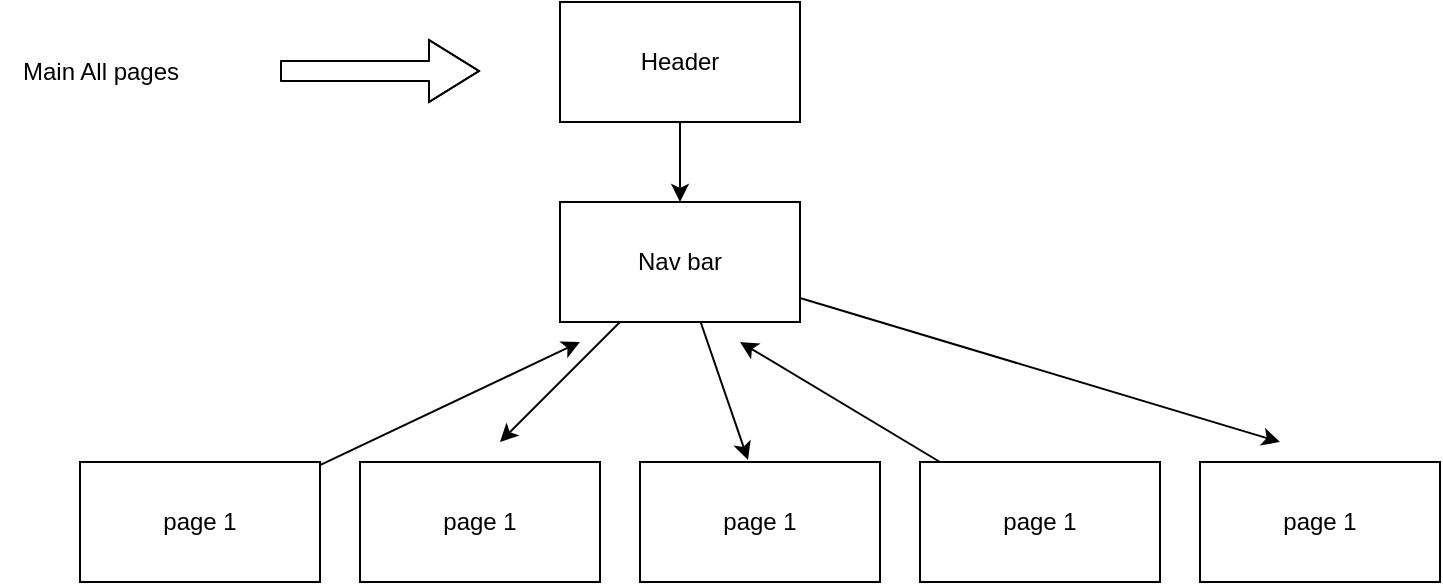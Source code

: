 <mxfile>
    <diagram id="iFwB6xFC04c4elLQx7AU" name="Page-1">
        <mxGraphModel dx="1386" dy="792" grid="1" gridSize="10" guides="1" tooltips="1" connect="1" arrows="1" fold="1" page="1" pageScale="1" pageWidth="850" pageHeight="1100" math="0" shadow="0">
            <root>
                <mxCell id="0"/>
                <mxCell id="1" parent="0"/>
                <mxCell id="2" value="Main All pages&lt;br&gt;" style="text;html=1;align=center;verticalAlign=middle;resizable=0;points=[];autosize=1;strokeColor=none;fillColor=none;" vertex="1" parent="1">
                    <mxGeometry x="10" y="280" width="100" height="30" as="geometry"/>
                </mxCell>
                <mxCell id="7" value="" style="edgeStyle=none;html=1;" edge="1" parent="1" source="3" target="6">
                    <mxGeometry relative="1" as="geometry"/>
                </mxCell>
                <mxCell id="3" value="Header&lt;br&gt;" style="whiteSpace=wrap;html=1;" vertex="1" parent="1">
                    <mxGeometry x="290" y="260" width="120" height="60" as="geometry"/>
                </mxCell>
                <mxCell id="5" value="" style="edgeStyle=none;orthogonalLoop=1;jettySize=auto;html=1;shape=flexArrow;rounded=1;startSize=8;endSize=8;" edge="1" parent="1">
                    <mxGeometry width="100" relative="1" as="geometry">
                        <mxPoint x="150" y="294.5" as="sourcePoint"/>
                        <mxPoint x="250" y="294.5" as="targetPoint"/>
                        <Array as="points">
                            <mxPoint x="200" y="294.5"/>
                        </Array>
                    </mxGeometry>
                </mxCell>
                <mxCell id="14" style="edgeStyle=none;html=1;" edge="1" parent="1" source="6">
                    <mxGeometry relative="1" as="geometry">
                        <mxPoint x="260" y="480" as="targetPoint"/>
                    </mxGeometry>
                </mxCell>
                <mxCell id="15" style="edgeStyle=none;html=1;entryX=0.45;entryY=-0.017;entryDx=0;entryDy=0;entryPerimeter=0;" edge="1" parent="1" source="6" target="10">
                    <mxGeometry relative="1" as="geometry"/>
                </mxCell>
                <mxCell id="17" style="edgeStyle=none;html=1;" edge="1" parent="1" source="6">
                    <mxGeometry relative="1" as="geometry">
                        <mxPoint x="650" y="480" as="targetPoint"/>
                    </mxGeometry>
                </mxCell>
                <mxCell id="6" value="Nav bar" style="whiteSpace=wrap;html=1;" vertex="1" parent="1">
                    <mxGeometry x="290" y="360" width="120" height="60" as="geometry"/>
                </mxCell>
                <mxCell id="13" style="edgeStyle=none;html=1;" edge="1" parent="1" source="8">
                    <mxGeometry relative="1" as="geometry">
                        <mxPoint x="300" y="430" as="targetPoint"/>
                    </mxGeometry>
                </mxCell>
                <mxCell id="8" value="page 1&lt;br&gt;" style="whiteSpace=wrap;html=1;" vertex="1" parent="1">
                    <mxGeometry x="50" y="490" width="120" height="60" as="geometry"/>
                </mxCell>
                <mxCell id="9" value="page 1&lt;br&gt;" style="whiteSpace=wrap;html=1;" vertex="1" parent="1">
                    <mxGeometry x="190" y="490" width="120" height="60" as="geometry"/>
                </mxCell>
                <mxCell id="10" value="page 1&lt;br&gt;" style="whiteSpace=wrap;html=1;" vertex="1" parent="1">
                    <mxGeometry x="330" y="490" width="120" height="60" as="geometry"/>
                </mxCell>
                <mxCell id="16" style="edgeStyle=none;html=1;" edge="1" parent="1" source="11">
                    <mxGeometry relative="1" as="geometry">
                        <mxPoint x="380" y="430" as="targetPoint"/>
                    </mxGeometry>
                </mxCell>
                <mxCell id="11" value="page 1&lt;br&gt;" style="whiteSpace=wrap;html=1;" vertex="1" parent="1">
                    <mxGeometry x="470" y="490" width="120" height="60" as="geometry"/>
                </mxCell>
                <mxCell id="12" value="page 1&lt;br&gt;" style="whiteSpace=wrap;html=1;" vertex="1" parent="1">
                    <mxGeometry x="610" y="490" width="120" height="60" as="geometry"/>
                </mxCell>
            </root>
        </mxGraphModel>
    </diagram>
</mxfile>